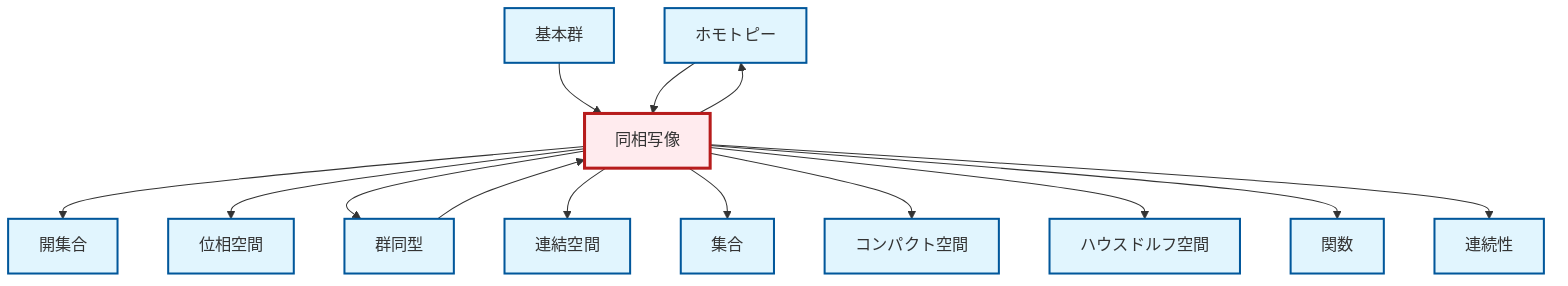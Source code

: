 graph TD
    classDef definition fill:#e1f5fe,stroke:#01579b,stroke-width:2px
    classDef theorem fill:#f3e5f5,stroke:#4a148c,stroke-width:2px
    classDef axiom fill:#fff3e0,stroke:#e65100,stroke-width:2px
    classDef example fill:#e8f5e9,stroke:#1b5e20,stroke-width:2px
    classDef current fill:#ffebee,stroke:#b71c1c,stroke-width:3px
    def-homotopy["ホモトピー"]:::definition
    def-isomorphism["群同型"]:::definition
    def-open-set["開集合"]:::definition
    def-fundamental-group["基本群"]:::definition
    def-set["集合"]:::definition
    def-homeomorphism["同相写像"]:::definition
    def-connected["連結空間"]:::definition
    def-compact["コンパクト空間"]:::definition
    def-continuity["連続性"]:::definition
    def-function["関数"]:::definition
    def-hausdorff["ハウスドルフ空間"]:::definition
    def-topological-space["位相空間"]:::definition
    def-fundamental-group --> def-homeomorphism
    def-homotopy --> def-homeomorphism
    def-homeomorphism --> def-open-set
    def-homeomorphism --> def-topological-space
    def-homeomorphism --> def-isomorphism
    def-homeomorphism --> def-connected
    def-isomorphism --> def-homeomorphism
    def-homeomorphism --> def-set
    def-homeomorphism --> def-compact
    def-homeomorphism --> def-hausdorff
    def-homeomorphism --> def-homotopy
    def-homeomorphism --> def-function
    def-homeomorphism --> def-continuity
    class def-homeomorphism current